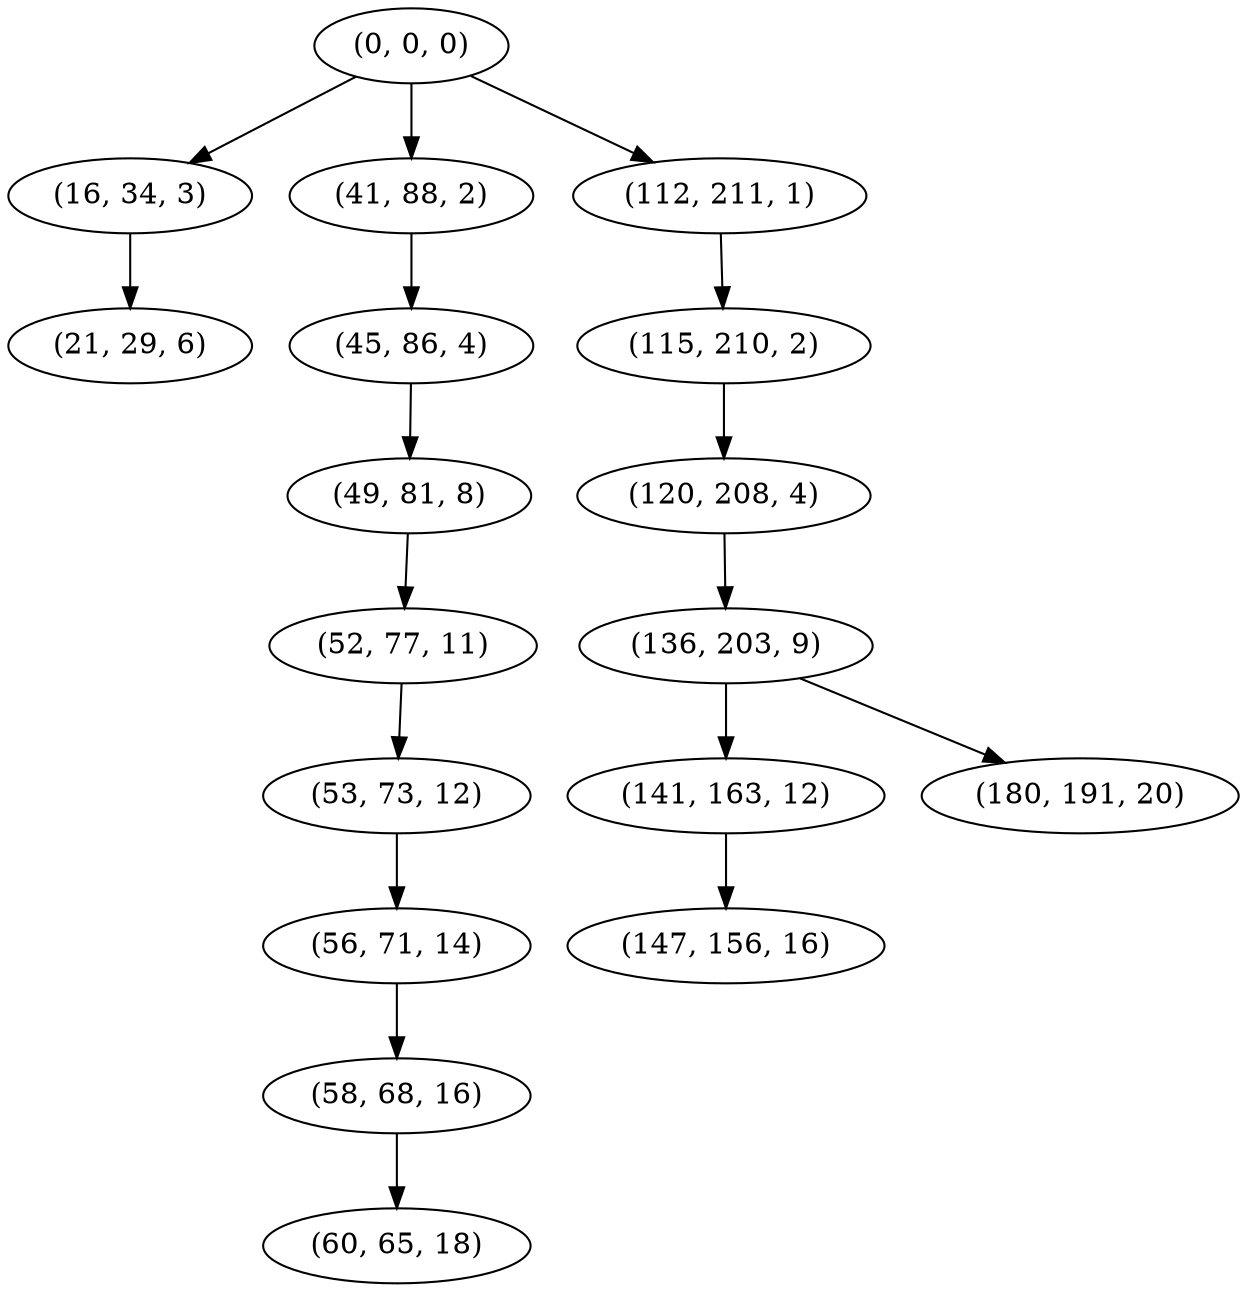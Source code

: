 digraph tree {
    "(0, 0, 0)";
    "(16, 34, 3)";
    "(21, 29, 6)";
    "(41, 88, 2)";
    "(45, 86, 4)";
    "(49, 81, 8)";
    "(52, 77, 11)";
    "(53, 73, 12)";
    "(56, 71, 14)";
    "(58, 68, 16)";
    "(60, 65, 18)";
    "(112, 211, 1)";
    "(115, 210, 2)";
    "(120, 208, 4)";
    "(136, 203, 9)";
    "(141, 163, 12)";
    "(147, 156, 16)";
    "(180, 191, 20)";
    "(0, 0, 0)" -> "(16, 34, 3)";
    "(0, 0, 0)" -> "(41, 88, 2)";
    "(0, 0, 0)" -> "(112, 211, 1)";
    "(16, 34, 3)" -> "(21, 29, 6)";
    "(41, 88, 2)" -> "(45, 86, 4)";
    "(45, 86, 4)" -> "(49, 81, 8)";
    "(49, 81, 8)" -> "(52, 77, 11)";
    "(52, 77, 11)" -> "(53, 73, 12)";
    "(53, 73, 12)" -> "(56, 71, 14)";
    "(56, 71, 14)" -> "(58, 68, 16)";
    "(58, 68, 16)" -> "(60, 65, 18)";
    "(112, 211, 1)" -> "(115, 210, 2)";
    "(115, 210, 2)" -> "(120, 208, 4)";
    "(120, 208, 4)" -> "(136, 203, 9)";
    "(136, 203, 9)" -> "(141, 163, 12)";
    "(136, 203, 9)" -> "(180, 191, 20)";
    "(141, 163, 12)" -> "(147, 156, 16)";
}

